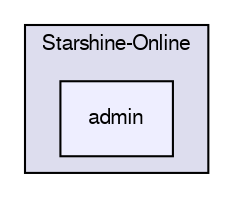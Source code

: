 digraph G {
  bgcolor=transparent;
  compound=true
  node [ fontsize="10", fontname="FreeSans"];
  edge [ labelfontsize="10", labelfontname="FreeSans"];
  subgraph clusterdir_fc4783848e8180fcf200063c2730ed60 {
    graph [ bgcolor="#ddddee", pencolor="black", label="Starshine-Online" fontname="FreeSans", fontsize="10", URL="dir_fc4783848e8180fcf200063c2730ed60.html"]
  dir_81f431340f001808f7437e11f079aeaf [shape=box, label="admin", style="filled", fillcolor="#eeeeff", pencolor="black", URL="dir_81f431340f001808f7437e11f079aeaf.html"];
  }
}
